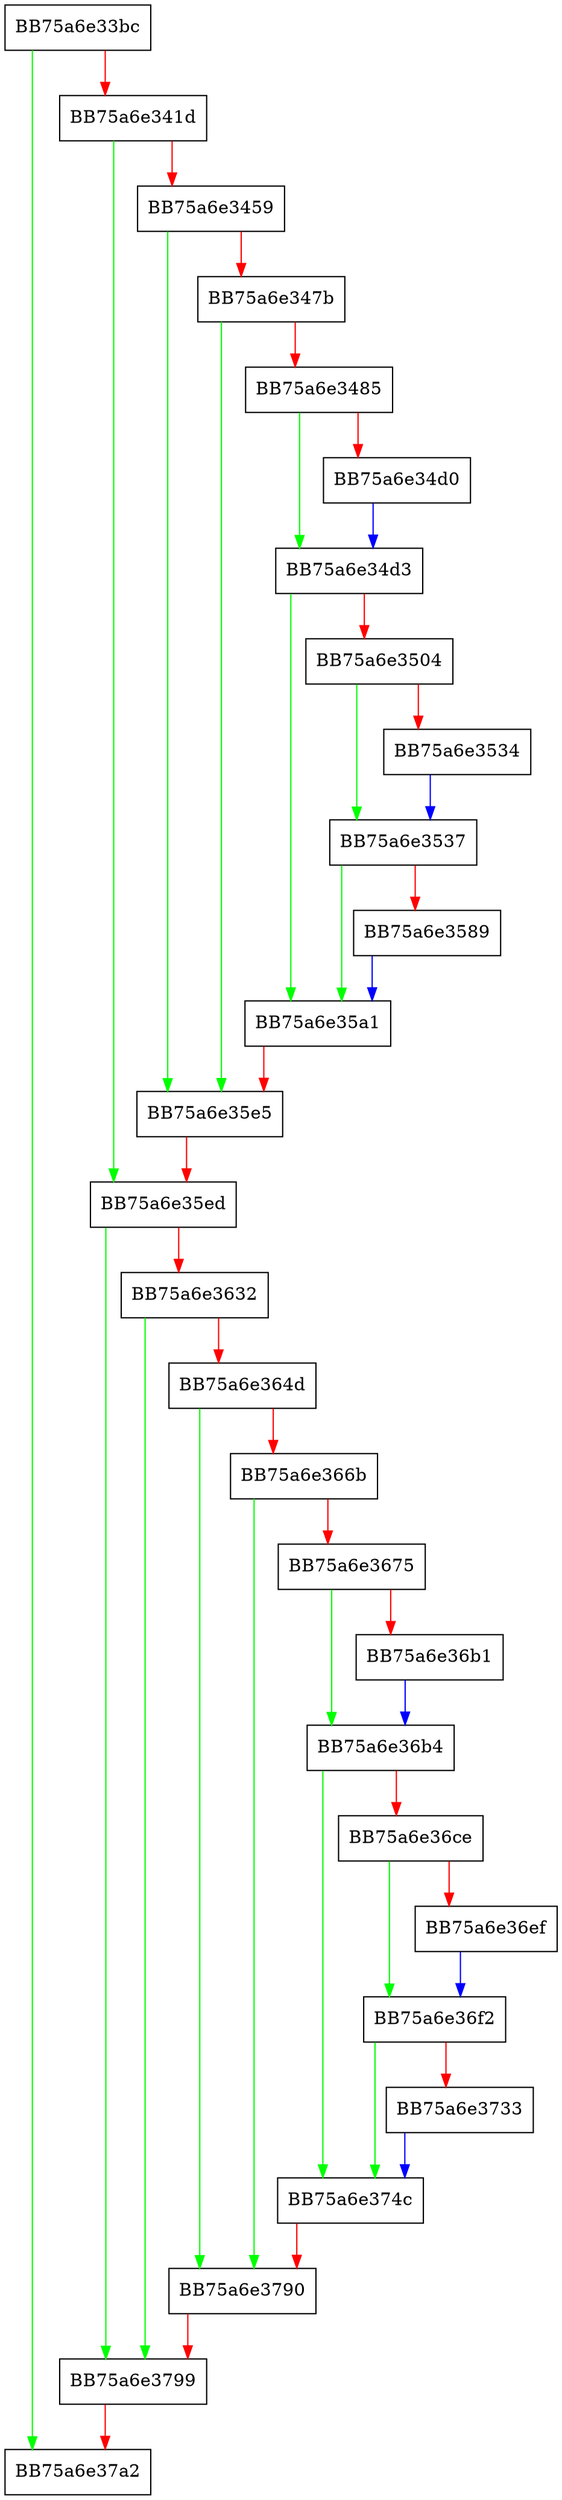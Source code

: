 digraph _make_processed_pid_event {
  node [shape="box"];
  graph [splines=ortho];
  BB75a6e33bc -> BB75a6e37a2 [color="green"];
  BB75a6e33bc -> BB75a6e341d [color="red"];
  BB75a6e341d -> BB75a6e35ed [color="green"];
  BB75a6e341d -> BB75a6e3459 [color="red"];
  BB75a6e3459 -> BB75a6e35e5 [color="green"];
  BB75a6e3459 -> BB75a6e347b [color="red"];
  BB75a6e347b -> BB75a6e35e5 [color="green"];
  BB75a6e347b -> BB75a6e3485 [color="red"];
  BB75a6e3485 -> BB75a6e34d3 [color="green"];
  BB75a6e3485 -> BB75a6e34d0 [color="red"];
  BB75a6e34d0 -> BB75a6e34d3 [color="blue"];
  BB75a6e34d3 -> BB75a6e35a1 [color="green"];
  BB75a6e34d3 -> BB75a6e3504 [color="red"];
  BB75a6e3504 -> BB75a6e3537 [color="green"];
  BB75a6e3504 -> BB75a6e3534 [color="red"];
  BB75a6e3534 -> BB75a6e3537 [color="blue"];
  BB75a6e3537 -> BB75a6e35a1 [color="green"];
  BB75a6e3537 -> BB75a6e3589 [color="red"];
  BB75a6e3589 -> BB75a6e35a1 [color="blue"];
  BB75a6e35a1 -> BB75a6e35e5 [color="red"];
  BB75a6e35e5 -> BB75a6e35ed [color="red"];
  BB75a6e35ed -> BB75a6e3799 [color="green"];
  BB75a6e35ed -> BB75a6e3632 [color="red"];
  BB75a6e3632 -> BB75a6e3799 [color="green"];
  BB75a6e3632 -> BB75a6e364d [color="red"];
  BB75a6e364d -> BB75a6e3790 [color="green"];
  BB75a6e364d -> BB75a6e366b [color="red"];
  BB75a6e366b -> BB75a6e3790 [color="green"];
  BB75a6e366b -> BB75a6e3675 [color="red"];
  BB75a6e3675 -> BB75a6e36b4 [color="green"];
  BB75a6e3675 -> BB75a6e36b1 [color="red"];
  BB75a6e36b1 -> BB75a6e36b4 [color="blue"];
  BB75a6e36b4 -> BB75a6e374c [color="green"];
  BB75a6e36b4 -> BB75a6e36ce [color="red"];
  BB75a6e36ce -> BB75a6e36f2 [color="green"];
  BB75a6e36ce -> BB75a6e36ef [color="red"];
  BB75a6e36ef -> BB75a6e36f2 [color="blue"];
  BB75a6e36f2 -> BB75a6e374c [color="green"];
  BB75a6e36f2 -> BB75a6e3733 [color="red"];
  BB75a6e3733 -> BB75a6e374c [color="blue"];
  BB75a6e374c -> BB75a6e3790 [color="red"];
  BB75a6e3790 -> BB75a6e3799 [color="red"];
  BB75a6e3799 -> BB75a6e37a2 [color="red"];
}